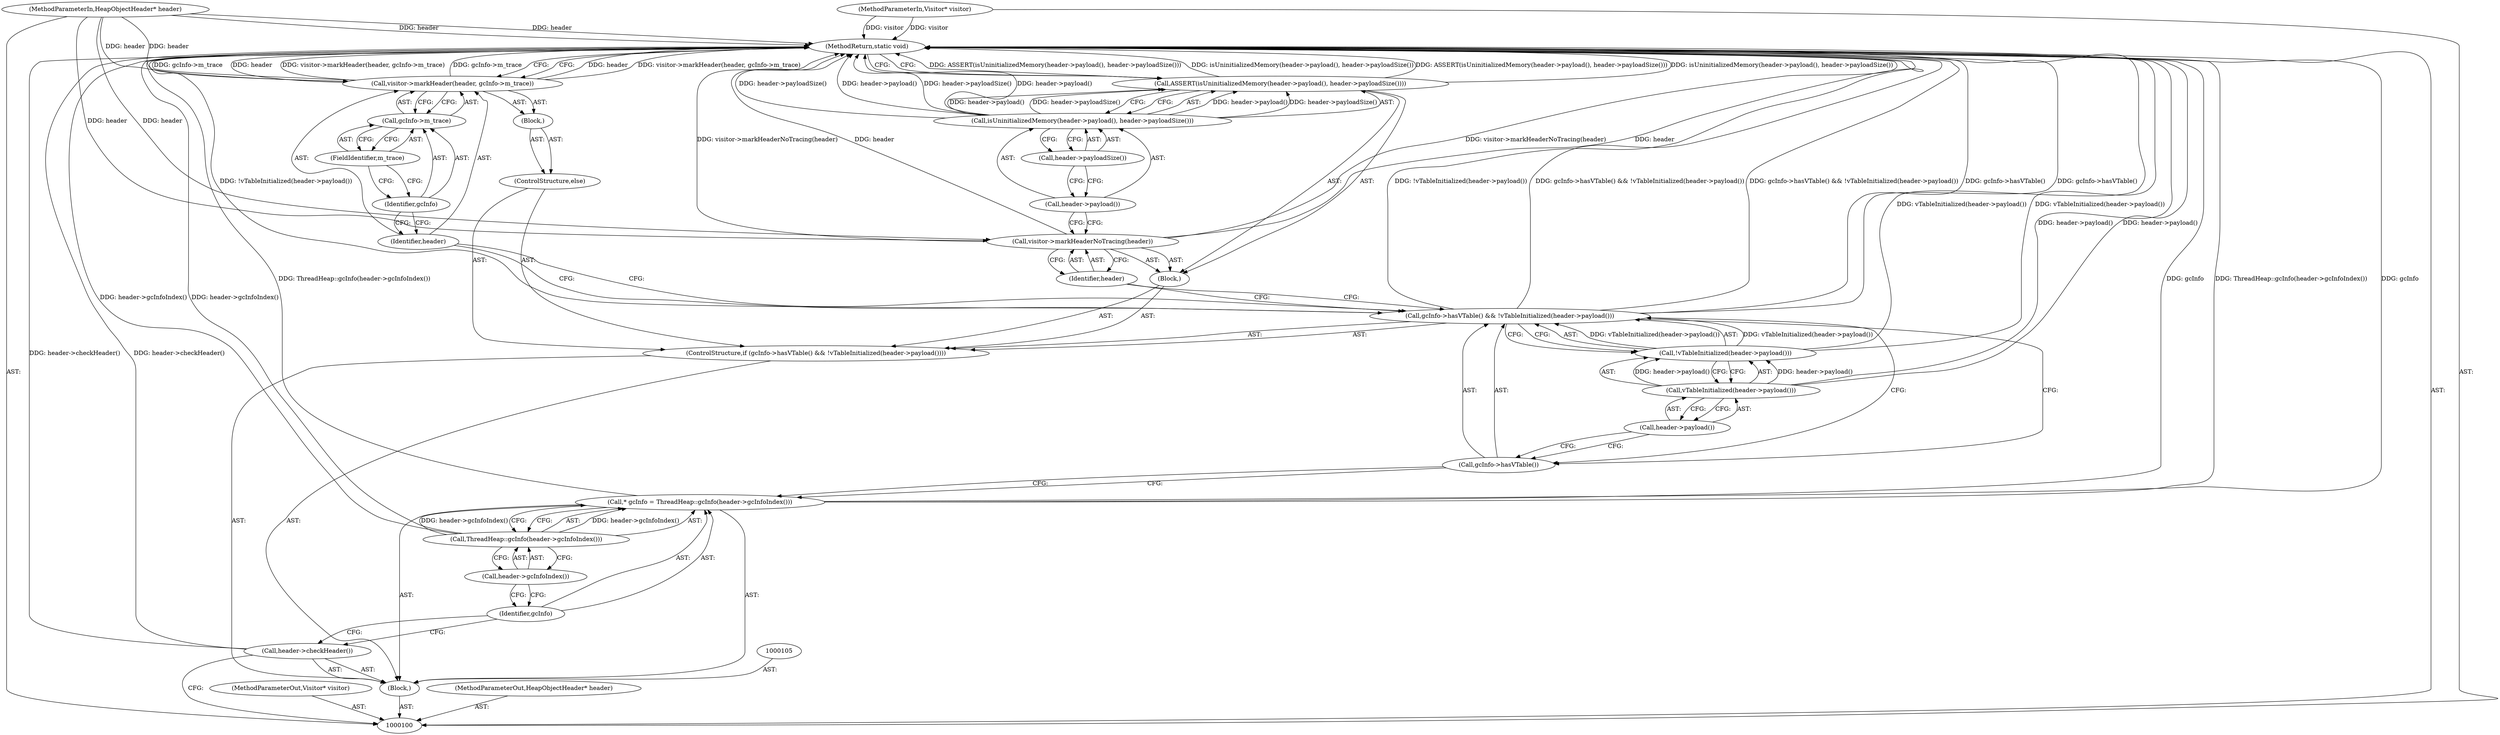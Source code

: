 digraph "0_Chrome_0749ec24fae74ec32d0567eef0e5ec43c84dbcb9_7" {
"1000130" [label="(MethodReturn,static void)"];
"1000101" [label="(MethodParameterIn,Visitor* visitor)"];
"1000197" [label="(MethodParameterOut,Visitor* visitor)"];
"1000102" [label="(MethodParameterIn,HeapObjectHeader* header)"];
"1000198" [label="(MethodParameterOut,HeapObjectHeader* header)"];
"1000103" [label="(Block,)"];
"1000104" [label="(Call,header->checkHeader())"];
"1000106" [label="(Call,* gcInfo = ThreadHeap::gcInfo(header->gcInfoIndex()))"];
"1000107" [label="(Identifier,gcInfo)"];
"1000108" [label="(Call,ThreadHeap::gcInfo(header->gcInfoIndex()))"];
"1000109" [label="(Call,header->gcInfoIndex())"];
"1000110" [label="(ControlStructure,if (gcInfo->hasVTable() && !vTableInitialized(header->payload())))"];
"1000113" [label="(Call,!vTableInitialized(header->payload()))"];
"1000114" [label="(Call,vTableInitialized(header->payload()))"];
"1000115" [label="(Call,header->payload())"];
"1000116" [label="(Block,)"];
"1000111" [label="(Call,gcInfo->hasVTable() && !vTableInitialized(header->payload()))"];
"1000112" [label="(Call,gcInfo->hasVTable())"];
"1000118" [label="(Identifier,header)"];
"1000117" [label="(Call,visitor->markHeaderNoTracing(header))"];
"1000120" [label="(Call,isUninitializedMemory(header->payload(), header->payloadSize()))"];
"1000121" [label="(Call,header->payload())"];
"1000119" [label="(Call,ASSERT(isUninitializedMemory(header->payload(), header->payloadSize())))"];
"1000122" [label="(Call,header->payloadSize())"];
"1000123" [label="(ControlStructure,else)"];
"1000124" [label="(Block,)"];
"1000126" [label="(Identifier,header)"];
"1000127" [label="(Call,gcInfo->m_trace)"];
"1000128" [label="(Identifier,gcInfo)"];
"1000125" [label="(Call,visitor->markHeader(header, gcInfo->m_trace))"];
"1000129" [label="(FieldIdentifier,m_trace)"];
"1000130" -> "1000100"  [label="AST: "];
"1000130" -> "1000119"  [label="CFG: "];
"1000130" -> "1000125"  [label="CFG: "];
"1000117" -> "1000130"  [label="DDG: visitor->markHeaderNoTracing(header)"];
"1000117" -> "1000130"  [label="DDG: header"];
"1000125" -> "1000130"  [label="DDG: header"];
"1000125" -> "1000130"  [label="DDG: visitor->markHeader(header, gcInfo->m_trace)"];
"1000125" -> "1000130"  [label="DDG: gcInfo->m_trace"];
"1000106" -> "1000130"  [label="DDG: ThreadHeap::gcInfo(header->gcInfoIndex())"];
"1000106" -> "1000130"  [label="DDG: gcInfo"];
"1000104" -> "1000130"  [label="DDG: header->checkHeader()"];
"1000113" -> "1000130"  [label="DDG: vTableInitialized(header->payload())"];
"1000120" -> "1000130"  [label="DDG: header->payloadSize()"];
"1000120" -> "1000130"  [label="DDG: header->payload()"];
"1000119" -> "1000130"  [label="DDG: ASSERT(isUninitializedMemory(header->payload(), header->payloadSize()))"];
"1000119" -> "1000130"  [label="DDG: isUninitializedMemory(header->payload(), header->payloadSize())"];
"1000111" -> "1000130"  [label="DDG: gcInfo->hasVTable() && !vTableInitialized(header->payload())"];
"1000111" -> "1000130"  [label="DDG: gcInfo->hasVTable()"];
"1000111" -> "1000130"  [label="DDG: !vTableInitialized(header->payload())"];
"1000114" -> "1000130"  [label="DDG: header->payload()"];
"1000102" -> "1000130"  [label="DDG: header"];
"1000101" -> "1000130"  [label="DDG: visitor"];
"1000108" -> "1000130"  [label="DDG: header->gcInfoIndex()"];
"1000101" -> "1000100"  [label="AST: "];
"1000101" -> "1000130"  [label="DDG: visitor"];
"1000197" -> "1000100"  [label="AST: "];
"1000102" -> "1000100"  [label="AST: "];
"1000102" -> "1000130"  [label="DDG: header"];
"1000102" -> "1000117"  [label="DDG: header"];
"1000102" -> "1000125"  [label="DDG: header"];
"1000198" -> "1000100"  [label="AST: "];
"1000103" -> "1000100"  [label="AST: "];
"1000104" -> "1000103"  [label="AST: "];
"1000105" -> "1000103"  [label="AST: "];
"1000106" -> "1000103"  [label="AST: "];
"1000110" -> "1000103"  [label="AST: "];
"1000104" -> "1000103"  [label="AST: "];
"1000104" -> "1000100"  [label="CFG: "];
"1000107" -> "1000104"  [label="CFG: "];
"1000104" -> "1000130"  [label="DDG: header->checkHeader()"];
"1000106" -> "1000103"  [label="AST: "];
"1000106" -> "1000108"  [label="CFG: "];
"1000107" -> "1000106"  [label="AST: "];
"1000108" -> "1000106"  [label="AST: "];
"1000112" -> "1000106"  [label="CFG: "];
"1000106" -> "1000130"  [label="DDG: ThreadHeap::gcInfo(header->gcInfoIndex())"];
"1000106" -> "1000130"  [label="DDG: gcInfo"];
"1000108" -> "1000106"  [label="DDG: header->gcInfoIndex()"];
"1000107" -> "1000106"  [label="AST: "];
"1000107" -> "1000104"  [label="CFG: "];
"1000109" -> "1000107"  [label="CFG: "];
"1000108" -> "1000106"  [label="AST: "];
"1000108" -> "1000109"  [label="CFG: "];
"1000109" -> "1000108"  [label="AST: "];
"1000106" -> "1000108"  [label="CFG: "];
"1000108" -> "1000130"  [label="DDG: header->gcInfoIndex()"];
"1000108" -> "1000106"  [label="DDG: header->gcInfoIndex()"];
"1000109" -> "1000108"  [label="AST: "];
"1000109" -> "1000107"  [label="CFG: "];
"1000108" -> "1000109"  [label="CFG: "];
"1000110" -> "1000103"  [label="AST: "];
"1000111" -> "1000110"  [label="AST: "];
"1000116" -> "1000110"  [label="AST: "];
"1000123" -> "1000110"  [label="AST: "];
"1000113" -> "1000111"  [label="AST: "];
"1000113" -> "1000114"  [label="CFG: "];
"1000114" -> "1000113"  [label="AST: "];
"1000111" -> "1000113"  [label="CFG: "];
"1000113" -> "1000130"  [label="DDG: vTableInitialized(header->payload())"];
"1000113" -> "1000111"  [label="DDG: vTableInitialized(header->payload())"];
"1000114" -> "1000113"  [label="DDG: header->payload()"];
"1000114" -> "1000113"  [label="AST: "];
"1000114" -> "1000115"  [label="CFG: "];
"1000115" -> "1000114"  [label="AST: "];
"1000113" -> "1000114"  [label="CFG: "];
"1000114" -> "1000130"  [label="DDG: header->payload()"];
"1000114" -> "1000113"  [label="DDG: header->payload()"];
"1000115" -> "1000114"  [label="AST: "];
"1000115" -> "1000112"  [label="CFG: "];
"1000114" -> "1000115"  [label="CFG: "];
"1000116" -> "1000110"  [label="AST: "];
"1000117" -> "1000116"  [label="AST: "];
"1000119" -> "1000116"  [label="AST: "];
"1000111" -> "1000110"  [label="AST: "];
"1000111" -> "1000112"  [label="CFG: "];
"1000111" -> "1000113"  [label="CFG: "];
"1000112" -> "1000111"  [label="AST: "];
"1000113" -> "1000111"  [label="AST: "];
"1000118" -> "1000111"  [label="CFG: "];
"1000126" -> "1000111"  [label="CFG: "];
"1000111" -> "1000130"  [label="DDG: gcInfo->hasVTable() && !vTableInitialized(header->payload())"];
"1000111" -> "1000130"  [label="DDG: gcInfo->hasVTable()"];
"1000111" -> "1000130"  [label="DDG: !vTableInitialized(header->payload())"];
"1000113" -> "1000111"  [label="DDG: vTableInitialized(header->payload())"];
"1000112" -> "1000111"  [label="AST: "];
"1000112" -> "1000106"  [label="CFG: "];
"1000115" -> "1000112"  [label="CFG: "];
"1000111" -> "1000112"  [label="CFG: "];
"1000118" -> "1000117"  [label="AST: "];
"1000118" -> "1000111"  [label="CFG: "];
"1000117" -> "1000118"  [label="CFG: "];
"1000117" -> "1000116"  [label="AST: "];
"1000117" -> "1000118"  [label="CFG: "];
"1000118" -> "1000117"  [label="AST: "];
"1000121" -> "1000117"  [label="CFG: "];
"1000117" -> "1000130"  [label="DDG: visitor->markHeaderNoTracing(header)"];
"1000117" -> "1000130"  [label="DDG: header"];
"1000102" -> "1000117"  [label="DDG: header"];
"1000120" -> "1000119"  [label="AST: "];
"1000120" -> "1000122"  [label="CFG: "];
"1000121" -> "1000120"  [label="AST: "];
"1000122" -> "1000120"  [label="AST: "];
"1000119" -> "1000120"  [label="CFG: "];
"1000120" -> "1000130"  [label="DDG: header->payloadSize()"];
"1000120" -> "1000130"  [label="DDG: header->payload()"];
"1000120" -> "1000119"  [label="DDG: header->payload()"];
"1000120" -> "1000119"  [label="DDG: header->payloadSize()"];
"1000121" -> "1000120"  [label="AST: "];
"1000121" -> "1000117"  [label="CFG: "];
"1000122" -> "1000121"  [label="CFG: "];
"1000119" -> "1000116"  [label="AST: "];
"1000119" -> "1000120"  [label="CFG: "];
"1000120" -> "1000119"  [label="AST: "];
"1000130" -> "1000119"  [label="CFG: "];
"1000119" -> "1000130"  [label="DDG: ASSERT(isUninitializedMemory(header->payload(), header->payloadSize()))"];
"1000119" -> "1000130"  [label="DDG: isUninitializedMemory(header->payload(), header->payloadSize())"];
"1000120" -> "1000119"  [label="DDG: header->payload()"];
"1000120" -> "1000119"  [label="DDG: header->payloadSize()"];
"1000122" -> "1000120"  [label="AST: "];
"1000122" -> "1000121"  [label="CFG: "];
"1000120" -> "1000122"  [label="CFG: "];
"1000123" -> "1000110"  [label="AST: "];
"1000124" -> "1000123"  [label="AST: "];
"1000124" -> "1000123"  [label="AST: "];
"1000125" -> "1000124"  [label="AST: "];
"1000126" -> "1000125"  [label="AST: "];
"1000126" -> "1000111"  [label="CFG: "];
"1000128" -> "1000126"  [label="CFG: "];
"1000127" -> "1000125"  [label="AST: "];
"1000127" -> "1000129"  [label="CFG: "];
"1000128" -> "1000127"  [label="AST: "];
"1000129" -> "1000127"  [label="AST: "];
"1000125" -> "1000127"  [label="CFG: "];
"1000128" -> "1000127"  [label="AST: "];
"1000128" -> "1000126"  [label="CFG: "];
"1000129" -> "1000128"  [label="CFG: "];
"1000125" -> "1000124"  [label="AST: "];
"1000125" -> "1000127"  [label="CFG: "];
"1000126" -> "1000125"  [label="AST: "];
"1000127" -> "1000125"  [label="AST: "];
"1000130" -> "1000125"  [label="CFG: "];
"1000125" -> "1000130"  [label="DDG: header"];
"1000125" -> "1000130"  [label="DDG: visitor->markHeader(header, gcInfo->m_trace)"];
"1000125" -> "1000130"  [label="DDG: gcInfo->m_trace"];
"1000102" -> "1000125"  [label="DDG: header"];
"1000129" -> "1000127"  [label="AST: "];
"1000129" -> "1000128"  [label="CFG: "];
"1000127" -> "1000129"  [label="CFG: "];
}
